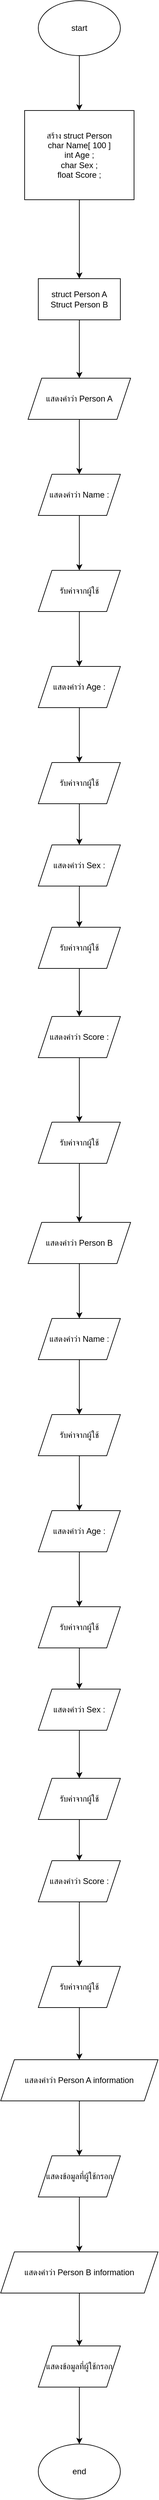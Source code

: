 <mxfile version="25.0.3">
  <diagram name="หน้า-1" id="GSXagfKp4qZiFRXJXeur">
    <mxGraphModel dx="1034" dy="446" grid="1" gridSize="10" guides="1" tooltips="1" connect="1" arrows="1" fold="1" page="1" pageScale="1" pageWidth="827" pageHeight="1169" math="0" shadow="0">
      <root>
        <mxCell id="0" />
        <mxCell id="1" parent="0" />
        <mxCell id="fUFlwiw1G6l-rbmL_mYs-3" value="" style="edgeStyle=orthogonalEdgeStyle;rounded=0;orthogonalLoop=1;jettySize=auto;html=1;" edge="1" parent="1" source="fUFlwiw1G6l-rbmL_mYs-1" target="fUFlwiw1G6l-rbmL_mYs-2">
          <mxGeometry relative="1" as="geometry" />
        </mxCell>
        <mxCell id="fUFlwiw1G6l-rbmL_mYs-1" value="start" style="ellipse;whiteSpace=wrap;html=1;" vertex="1" parent="1">
          <mxGeometry x="350" y="90" width="120" height="80" as="geometry" />
        </mxCell>
        <mxCell id="fUFlwiw1G6l-rbmL_mYs-5" value="" style="edgeStyle=orthogonalEdgeStyle;rounded=0;orthogonalLoop=1;jettySize=auto;html=1;" edge="1" parent="1" source="fUFlwiw1G6l-rbmL_mYs-2" target="fUFlwiw1G6l-rbmL_mYs-4">
          <mxGeometry relative="1" as="geometry" />
        </mxCell>
        <mxCell id="fUFlwiw1G6l-rbmL_mYs-2" value="สร้าง struct Person&lt;div&gt;char Name[ 100 ]&lt;/div&gt;&lt;div&gt;int Age ;&lt;/div&gt;&lt;div&gt;char Sex ;&lt;/div&gt;&lt;div&gt;float Score ;&lt;/div&gt;" style="whiteSpace=wrap;html=1;" vertex="1" parent="1">
          <mxGeometry x="330" y="250" width="160" height="130" as="geometry" />
        </mxCell>
        <mxCell id="fUFlwiw1G6l-rbmL_mYs-7" value="" style="edgeStyle=orthogonalEdgeStyle;rounded=0;orthogonalLoop=1;jettySize=auto;html=1;" edge="1" parent="1" source="fUFlwiw1G6l-rbmL_mYs-4" target="fUFlwiw1G6l-rbmL_mYs-6">
          <mxGeometry relative="1" as="geometry" />
        </mxCell>
        <mxCell id="fUFlwiw1G6l-rbmL_mYs-4" value="struct Person A&lt;div&gt;Struct Person B&lt;/div&gt;" style="whiteSpace=wrap;html=1;" vertex="1" parent="1">
          <mxGeometry x="350" y="495" width="120" height="60" as="geometry" />
        </mxCell>
        <mxCell id="fUFlwiw1G6l-rbmL_mYs-9" value="" style="edgeStyle=orthogonalEdgeStyle;rounded=0;orthogonalLoop=1;jettySize=auto;html=1;" edge="1" parent="1" source="fUFlwiw1G6l-rbmL_mYs-6" target="fUFlwiw1G6l-rbmL_mYs-8">
          <mxGeometry relative="1" as="geometry" />
        </mxCell>
        <mxCell id="fUFlwiw1G6l-rbmL_mYs-6" value="แสดงคำว่า Person A" style="shape=parallelogram;perimeter=parallelogramPerimeter;whiteSpace=wrap;html=1;fixedSize=1;" vertex="1" parent="1">
          <mxGeometry x="335" y="640" width="150" height="60" as="geometry" />
        </mxCell>
        <mxCell id="fUFlwiw1G6l-rbmL_mYs-11" value="" style="edgeStyle=orthogonalEdgeStyle;rounded=0;orthogonalLoop=1;jettySize=auto;html=1;" edge="1" parent="1" source="fUFlwiw1G6l-rbmL_mYs-8" target="fUFlwiw1G6l-rbmL_mYs-10">
          <mxGeometry relative="1" as="geometry" />
        </mxCell>
        <mxCell id="fUFlwiw1G6l-rbmL_mYs-8" value="แสดงคำว่า Name :" style="shape=parallelogram;perimeter=parallelogramPerimeter;whiteSpace=wrap;html=1;fixedSize=1;" vertex="1" parent="1">
          <mxGeometry x="350" y="780" width="120" height="60" as="geometry" />
        </mxCell>
        <mxCell id="fUFlwiw1G6l-rbmL_mYs-13" value="" style="edgeStyle=orthogonalEdgeStyle;rounded=0;orthogonalLoop=1;jettySize=auto;html=1;" edge="1" parent="1" source="fUFlwiw1G6l-rbmL_mYs-10" target="fUFlwiw1G6l-rbmL_mYs-12">
          <mxGeometry relative="1" as="geometry" />
        </mxCell>
        <mxCell id="fUFlwiw1G6l-rbmL_mYs-10" value="รับค่าจากผู้ใช้" style="shape=parallelogram;perimeter=parallelogramPerimeter;whiteSpace=wrap;html=1;fixedSize=1;" vertex="1" parent="1">
          <mxGeometry x="350" y="920" width="120" height="60" as="geometry" />
        </mxCell>
        <mxCell id="fUFlwiw1G6l-rbmL_mYs-15" value="" style="edgeStyle=orthogonalEdgeStyle;rounded=0;orthogonalLoop=1;jettySize=auto;html=1;" edge="1" parent="1" source="fUFlwiw1G6l-rbmL_mYs-12" target="fUFlwiw1G6l-rbmL_mYs-14">
          <mxGeometry relative="1" as="geometry" />
        </mxCell>
        <mxCell id="fUFlwiw1G6l-rbmL_mYs-12" value="แสดงคำว่า Age :" style="shape=parallelogram;perimeter=parallelogramPerimeter;whiteSpace=wrap;html=1;fixedSize=1;" vertex="1" parent="1">
          <mxGeometry x="350" y="1060" width="120" height="60" as="geometry" />
        </mxCell>
        <mxCell id="fUFlwiw1G6l-rbmL_mYs-17" value="" style="edgeStyle=orthogonalEdgeStyle;rounded=0;orthogonalLoop=1;jettySize=auto;html=1;" edge="1" parent="1" source="fUFlwiw1G6l-rbmL_mYs-14" target="fUFlwiw1G6l-rbmL_mYs-16">
          <mxGeometry relative="1" as="geometry" />
        </mxCell>
        <mxCell id="fUFlwiw1G6l-rbmL_mYs-14" value="รับค่าจากผู้ใช้" style="shape=parallelogram;perimeter=parallelogramPerimeter;whiteSpace=wrap;html=1;fixedSize=1;" vertex="1" parent="1">
          <mxGeometry x="350" y="1200" width="120" height="60" as="geometry" />
        </mxCell>
        <mxCell id="fUFlwiw1G6l-rbmL_mYs-19" value="" style="edgeStyle=orthogonalEdgeStyle;rounded=0;orthogonalLoop=1;jettySize=auto;html=1;" edge="1" parent="1" source="fUFlwiw1G6l-rbmL_mYs-16" target="fUFlwiw1G6l-rbmL_mYs-18">
          <mxGeometry relative="1" as="geometry" />
        </mxCell>
        <mxCell id="fUFlwiw1G6l-rbmL_mYs-16" value="แสดงคำว่า Sex :" style="shape=parallelogram;perimeter=parallelogramPerimeter;whiteSpace=wrap;html=1;fixedSize=1;" vertex="1" parent="1">
          <mxGeometry x="350" y="1320" width="120" height="60" as="geometry" />
        </mxCell>
        <mxCell id="fUFlwiw1G6l-rbmL_mYs-21" value="" style="edgeStyle=orthogonalEdgeStyle;rounded=0;orthogonalLoop=1;jettySize=auto;html=1;" edge="1" parent="1" source="fUFlwiw1G6l-rbmL_mYs-18" target="fUFlwiw1G6l-rbmL_mYs-20">
          <mxGeometry relative="1" as="geometry" />
        </mxCell>
        <mxCell id="fUFlwiw1G6l-rbmL_mYs-18" value="รับค่าจากผู้ใช้" style="shape=parallelogram;perimeter=parallelogramPerimeter;whiteSpace=wrap;html=1;fixedSize=1;" vertex="1" parent="1">
          <mxGeometry x="350" y="1440" width="120" height="60" as="geometry" />
        </mxCell>
        <mxCell id="fUFlwiw1G6l-rbmL_mYs-23" value="" style="edgeStyle=orthogonalEdgeStyle;rounded=0;orthogonalLoop=1;jettySize=auto;html=1;entryX=0.5;entryY=0;entryDx=0;entryDy=0;" edge="1" parent="1" source="fUFlwiw1G6l-rbmL_mYs-20" target="fUFlwiw1G6l-rbmL_mYs-24">
          <mxGeometry relative="1" as="geometry">
            <mxPoint x="410" y="1710" as="targetPoint" />
          </mxGeometry>
        </mxCell>
        <mxCell id="fUFlwiw1G6l-rbmL_mYs-20" value="แสดงคำว่า Score :" style="shape=parallelogram;perimeter=parallelogramPerimeter;whiteSpace=wrap;html=1;fixedSize=1;" vertex="1" parent="1">
          <mxGeometry x="350" y="1570" width="120" height="60" as="geometry" />
        </mxCell>
        <mxCell id="fUFlwiw1G6l-rbmL_mYs-42" value="" style="edgeStyle=orthogonalEdgeStyle;rounded=0;orthogonalLoop=1;jettySize=auto;html=1;" edge="1" parent="1" source="fUFlwiw1G6l-rbmL_mYs-24" target="fUFlwiw1G6l-rbmL_mYs-26">
          <mxGeometry relative="1" as="geometry" />
        </mxCell>
        <mxCell id="fUFlwiw1G6l-rbmL_mYs-24" value="รับค่าจากผู้ใช้" style="shape=parallelogram;perimeter=parallelogramPerimeter;whiteSpace=wrap;html=1;fixedSize=1;" vertex="1" parent="1">
          <mxGeometry x="350" y="1724" width="120" height="60" as="geometry" />
        </mxCell>
        <mxCell id="fUFlwiw1G6l-rbmL_mYs-25" value="" style="edgeStyle=orthogonalEdgeStyle;rounded=0;orthogonalLoop=1;jettySize=auto;html=1;" edge="1" parent="1" source="fUFlwiw1G6l-rbmL_mYs-26" target="fUFlwiw1G6l-rbmL_mYs-28">
          <mxGeometry relative="1" as="geometry" />
        </mxCell>
        <mxCell id="fUFlwiw1G6l-rbmL_mYs-26" value="แสดงคำว่า Person B" style="shape=parallelogram;perimeter=parallelogramPerimeter;whiteSpace=wrap;html=1;fixedSize=1;" vertex="1" parent="1">
          <mxGeometry x="335" y="1870" width="150" height="60" as="geometry" />
        </mxCell>
        <mxCell id="fUFlwiw1G6l-rbmL_mYs-27" value="" style="edgeStyle=orthogonalEdgeStyle;rounded=0;orthogonalLoop=1;jettySize=auto;html=1;" edge="1" parent="1" source="fUFlwiw1G6l-rbmL_mYs-28" target="fUFlwiw1G6l-rbmL_mYs-30">
          <mxGeometry relative="1" as="geometry" />
        </mxCell>
        <mxCell id="fUFlwiw1G6l-rbmL_mYs-28" value="แสดงคำว่า Name :" style="shape=parallelogram;perimeter=parallelogramPerimeter;whiteSpace=wrap;html=1;fixedSize=1;" vertex="1" parent="1">
          <mxGeometry x="350" y="2010" width="120" height="60" as="geometry" />
        </mxCell>
        <mxCell id="fUFlwiw1G6l-rbmL_mYs-29" value="" style="edgeStyle=orthogonalEdgeStyle;rounded=0;orthogonalLoop=1;jettySize=auto;html=1;" edge="1" parent="1" source="fUFlwiw1G6l-rbmL_mYs-30" target="fUFlwiw1G6l-rbmL_mYs-32">
          <mxGeometry relative="1" as="geometry" />
        </mxCell>
        <mxCell id="fUFlwiw1G6l-rbmL_mYs-30" value="รับค่าจากผู้ใช้" style="shape=parallelogram;perimeter=parallelogramPerimeter;whiteSpace=wrap;html=1;fixedSize=1;" vertex="1" parent="1">
          <mxGeometry x="350" y="2150" width="120" height="60" as="geometry" />
        </mxCell>
        <mxCell id="fUFlwiw1G6l-rbmL_mYs-31" value="" style="edgeStyle=orthogonalEdgeStyle;rounded=0;orthogonalLoop=1;jettySize=auto;html=1;" edge="1" parent="1" source="fUFlwiw1G6l-rbmL_mYs-32" target="fUFlwiw1G6l-rbmL_mYs-34">
          <mxGeometry relative="1" as="geometry" />
        </mxCell>
        <mxCell id="fUFlwiw1G6l-rbmL_mYs-32" value="แสดงคำว่า Age :" style="shape=parallelogram;perimeter=parallelogramPerimeter;whiteSpace=wrap;html=1;fixedSize=1;" vertex="1" parent="1">
          <mxGeometry x="350" y="2290" width="120" height="60" as="geometry" />
        </mxCell>
        <mxCell id="fUFlwiw1G6l-rbmL_mYs-33" value="" style="edgeStyle=orthogonalEdgeStyle;rounded=0;orthogonalLoop=1;jettySize=auto;html=1;" edge="1" parent="1" source="fUFlwiw1G6l-rbmL_mYs-34" target="fUFlwiw1G6l-rbmL_mYs-36">
          <mxGeometry relative="1" as="geometry" />
        </mxCell>
        <mxCell id="fUFlwiw1G6l-rbmL_mYs-34" value="รับค่าจากผู้ใช้" style="shape=parallelogram;perimeter=parallelogramPerimeter;whiteSpace=wrap;html=1;fixedSize=1;" vertex="1" parent="1">
          <mxGeometry x="350" y="2430" width="120" height="60" as="geometry" />
        </mxCell>
        <mxCell id="fUFlwiw1G6l-rbmL_mYs-35" value="" style="edgeStyle=orthogonalEdgeStyle;rounded=0;orthogonalLoop=1;jettySize=auto;html=1;" edge="1" parent="1" source="fUFlwiw1G6l-rbmL_mYs-36" target="fUFlwiw1G6l-rbmL_mYs-38">
          <mxGeometry relative="1" as="geometry" />
        </mxCell>
        <mxCell id="fUFlwiw1G6l-rbmL_mYs-36" value="แสดงคำว่า Sex :" style="shape=parallelogram;perimeter=parallelogramPerimeter;whiteSpace=wrap;html=1;fixedSize=1;" vertex="1" parent="1">
          <mxGeometry x="350" y="2550" width="120" height="60" as="geometry" />
        </mxCell>
        <mxCell id="fUFlwiw1G6l-rbmL_mYs-37" value="" style="edgeStyle=orthogonalEdgeStyle;rounded=0;orthogonalLoop=1;jettySize=auto;html=1;" edge="1" parent="1" source="fUFlwiw1G6l-rbmL_mYs-38" target="fUFlwiw1G6l-rbmL_mYs-40">
          <mxGeometry relative="1" as="geometry" />
        </mxCell>
        <mxCell id="fUFlwiw1G6l-rbmL_mYs-38" value="รับค่าจากผู้ใช้" style="shape=parallelogram;perimeter=parallelogramPerimeter;whiteSpace=wrap;html=1;fixedSize=1;" vertex="1" parent="1">
          <mxGeometry x="350" y="2680" width="120" height="60" as="geometry" />
        </mxCell>
        <mxCell id="fUFlwiw1G6l-rbmL_mYs-39" value="" style="edgeStyle=orthogonalEdgeStyle;rounded=0;orthogonalLoop=1;jettySize=auto;html=1;entryX=0.5;entryY=0;entryDx=0;entryDy=0;" edge="1" parent="1" source="fUFlwiw1G6l-rbmL_mYs-40" target="fUFlwiw1G6l-rbmL_mYs-41">
          <mxGeometry relative="1" as="geometry">
            <mxPoint x="415" y="2940" as="targetPoint" />
          </mxGeometry>
        </mxCell>
        <mxCell id="fUFlwiw1G6l-rbmL_mYs-40" value="แสดงคำว่า Score :" style="shape=parallelogram;perimeter=parallelogramPerimeter;whiteSpace=wrap;html=1;fixedSize=1;" vertex="1" parent="1">
          <mxGeometry x="350" y="2800" width="120" height="60" as="geometry" />
        </mxCell>
        <mxCell id="fUFlwiw1G6l-rbmL_mYs-44" value="" style="edgeStyle=orthogonalEdgeStyle;rounded=0;orthogonalLoop=1;jettySize=auto;html=1;" edge="1" parent="1" source="fUFlwiw1G6l-rbmL_mYs-41" target="fUFlwiw1G6l-rbmL_mYs-43">
          <mxGeometry relative="1" as="geometry" />
        </mxCell>
        <mxCell id="fUFlwiw1G6l-rbmL_mYs-41" value="รับค่าจากผู้ใช้" style="shape=parallelogram;perimeter=parallelogramPerimeter;whiteSpace=wrap;html=1;fixedSize=1;" vertex="1" parent="1">
          <mxGeometry x="350" y="2954" width="120" height="60" as="geometry" />
        </mxCell>
        <mxCell id="fUFlwiw1G6l-rbmL_mYs-47" value="" style="edgeStyle=orthogonalEdgeStyle;rounded=0;orthogonalLoop=1;jettySize=auto;html=1;" edge="1" parent="1" source="fUFlwiw1G6l-rbmL_mYs-43" target="fUFlwiw1G6l-rbmL_mYs-46">
          <mxGeometry relative="1" as="geometry" />
        </mxCell>
        <mxCell id="fUFlwiw1G6l-rbmL_mYs-43" value="แสดงคำว่า Person A information" style="shape=parallelogram;perimeter=parallelogramPerimeter;whiteSpace=wrap;html=1;fixedSize=1;" vertex="1" parent="1">
          <mxGeometry x="295" y="3090" width="230" height="60" as="geometry" />
        </mxCell>
        <mxCell id="fUFlwiw1G6l-rbmL_mYs-51" value="" style="edgeStyle=orthogonalEdgeStyle;rounded=0;orthogonalLoop=1;jettySize=auto;html=1;" edge="1" parent="1" source="fUFlwiw1G6l-rbmL_mYs-46" target="fUFlwiw1G6l-rbmL_mYs-49">
          <mxGeometry relative="1" as="geometry" />
        </mxCell>
        <mxCell id="fUFlwiw1G6l-rbmL_mYs-46" value="แสดงข้อมูลที่ผู้ใช้กรอก" style="shape=parallelogram;perimeter=parallelogramPerimeter;whiteSpace=wrap;html=1;fixedSize=1;" vertex="1" parent="1">
          <mxGeometry x="350" y="3230" width="120" height="60" as="geometry" />
        </mxCell>
        <mxCell id="fUFlwiw1G6l-rbmL_mYs-48" value="" style="edgeStyle=orthogonalEdgeStyle;rounded=0;orthogonalLoop=1;jettySize=auto;html=1;" edge="1" parent="1" source="fUFlwiw1G6l-rbmL_mYs-49" target="fUFlwiw1G6l-rbmL_mYs-50">
          <mxGeometry relative="1" as="geometry" />
        </mxCell>
        <mxCell id="fUFlwiw1G6l-rbmL_mYs-49" value="แสดงคำว่า Person B information" style="shape=parallelogram;perimeter=parallelogramPerimeter;whiteSpace=wrap;html=1;fixedSize=1;" vertex="1" parent="1">
          <mxGeometry x="295" y="3370" width="230" height="60" as="geometry" />
        </mxCell>
        <mxCell id="fUFlwiw1G6l-rbmL_mYs-53" value="" style="edgeStyle=orthogonalEdgeStyle;rounded=0;orthogonalLoop=1;jettySize=auto;html=1;" edge="1" parent="1" source="fUFlwiw1G6l-rbmL_mYs-50" target="fUFlwiw1G6l-rbmL_mYs-52">
          <mxGeometry relative="1" as="geometry" />
        </mxCell>
        <mxCell id="fUFlwiw1G6l-rbmL_mYs-50" value="แสดงข้อมูลที่ผู้ใช้กรอก" style="shape=parallelogram;perimeter=parallelogramPerimeter;whiteSpace=wrap;html=1;fixedSize=1;" vertex="1" parent="1">
          <mxGeometry x="350" y="3507" width="120" height="60" as="geometry" />
        </mxCell>
        <mxCell id="fUFlwiw1G6l-rbmL_mYs-52" value="end" style="ellipse;whiteSpace=wrap;html=1;" vertex="1" parent="1">
          <mxGeometry x="350" y="3650" width="120" height="80" as="geometry" />
        </mxCell>
      </root>
    </mxGraphModel>
  </diagram>
</mxfile>
